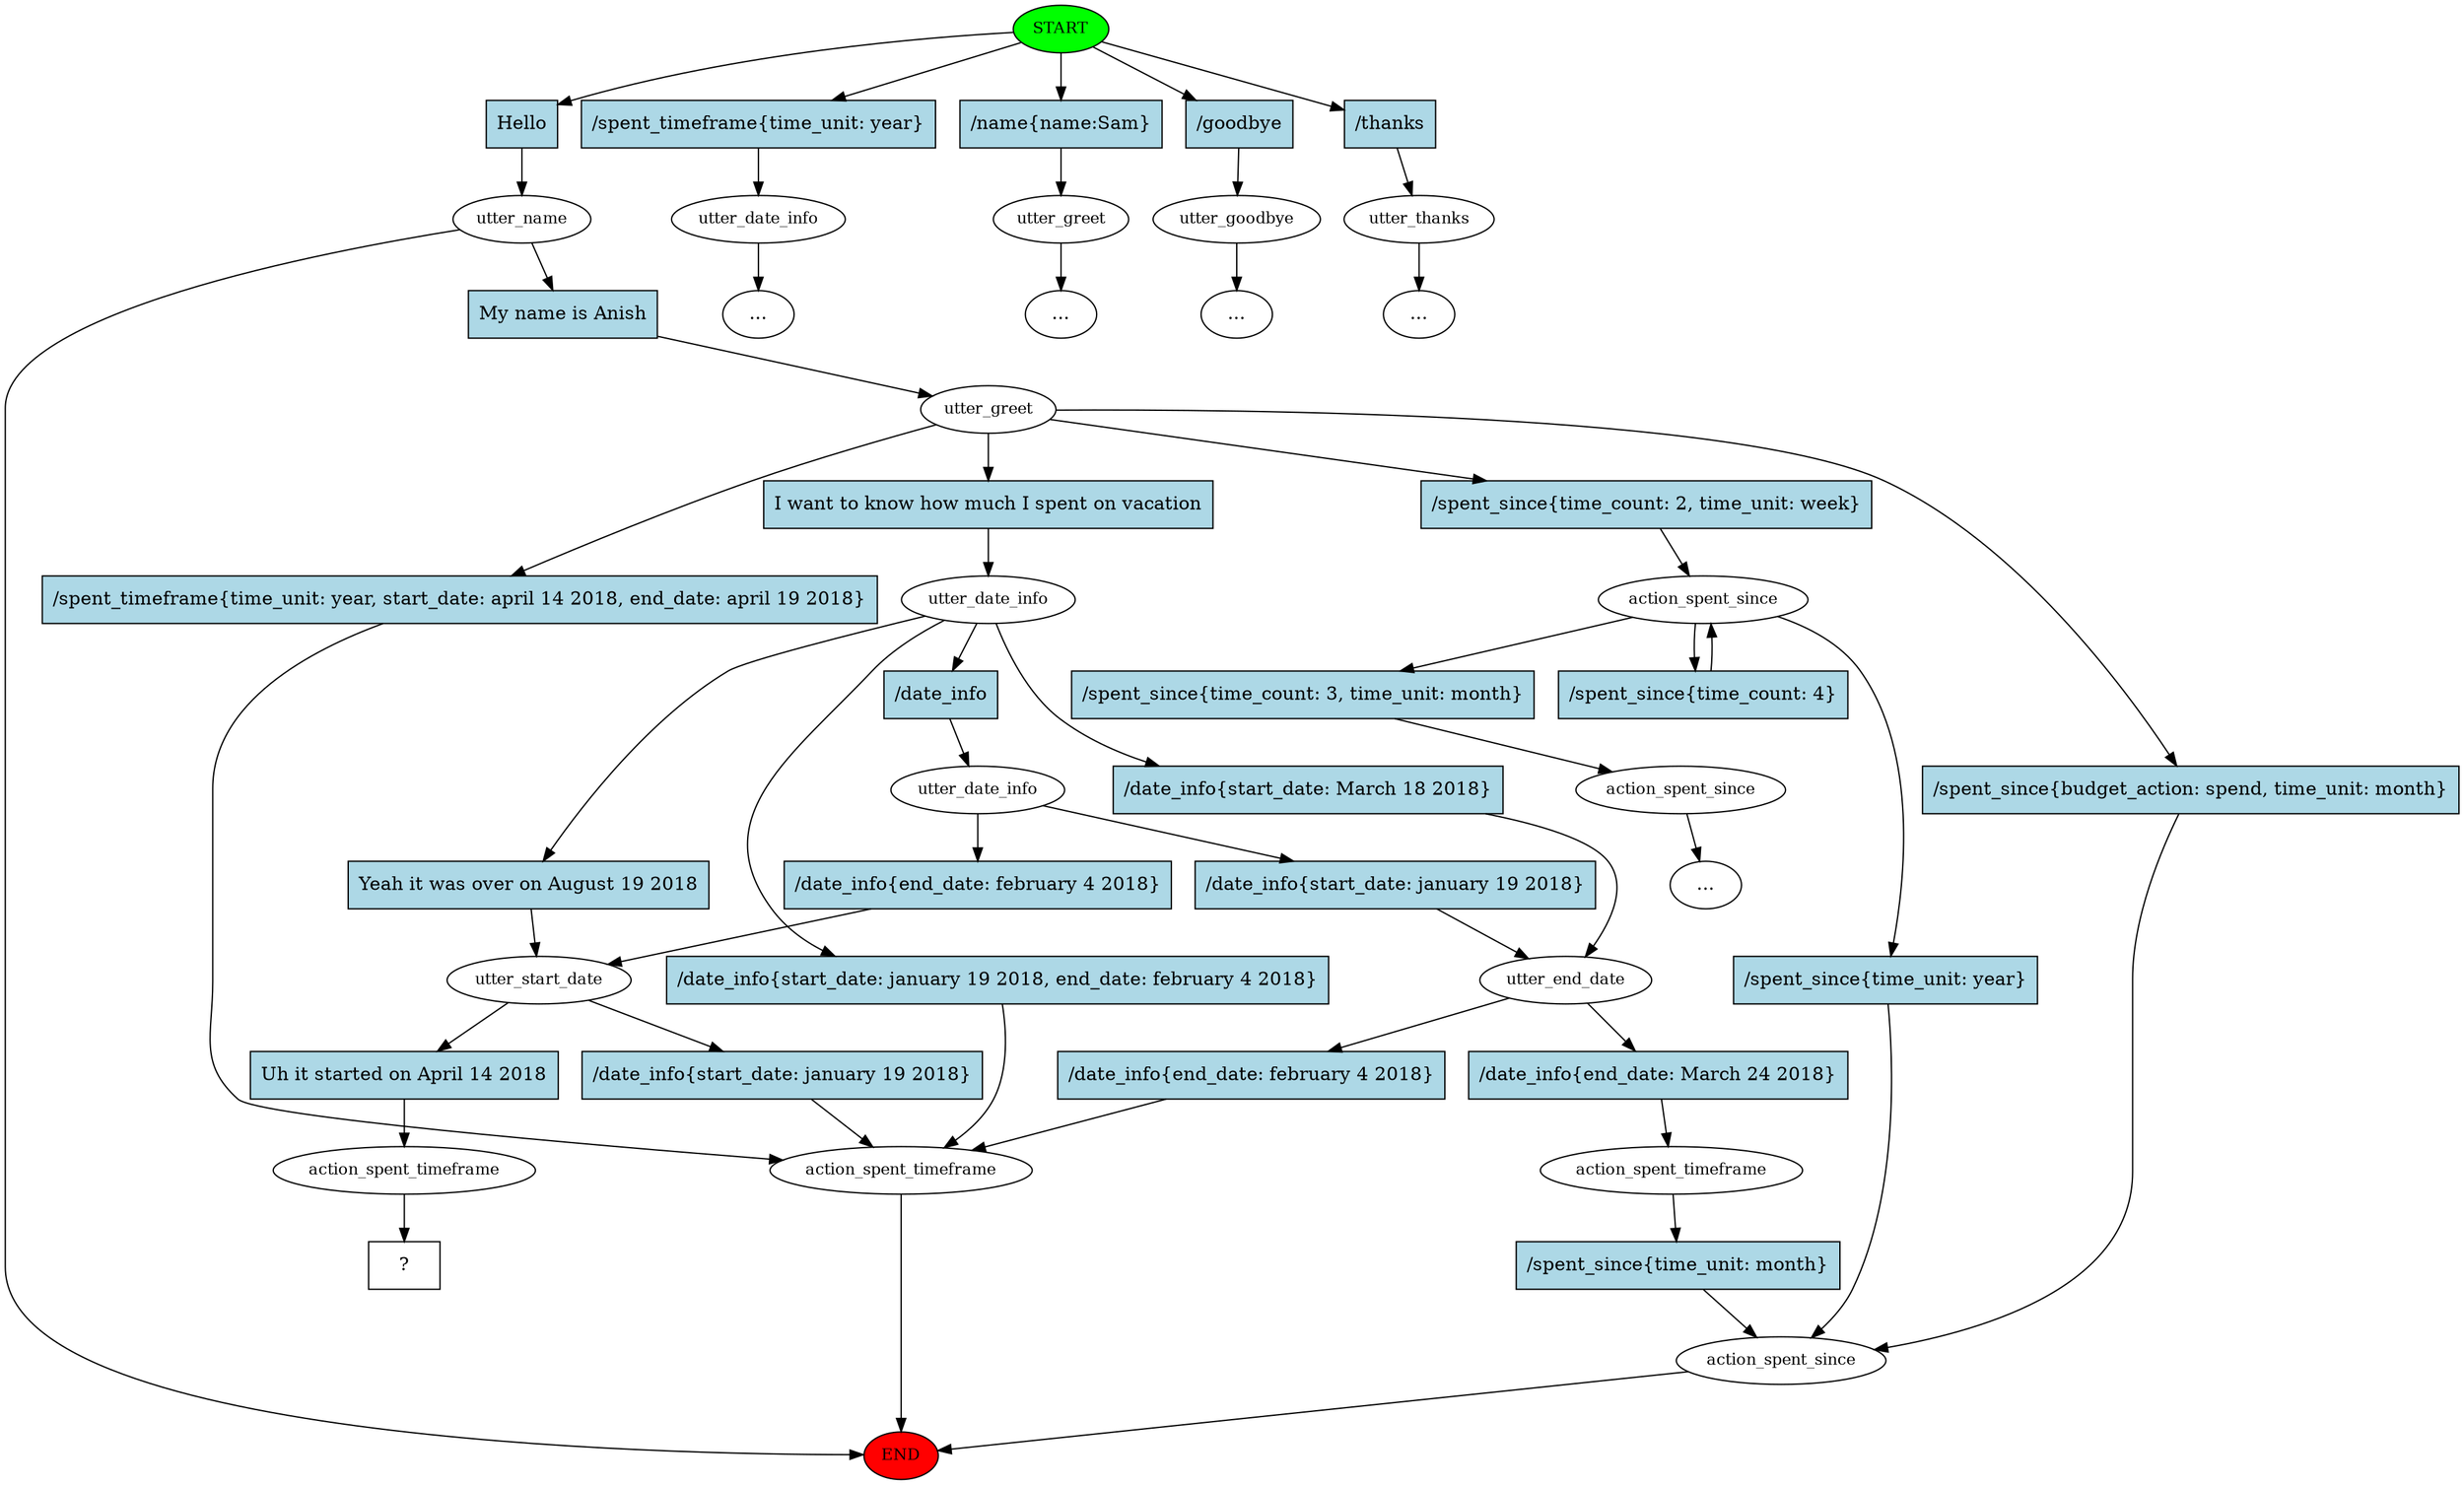 digraph  {
0 [class="start active", fillcolor=green, fontsize=12, label=START, style=filled];
"-1" [class=end, fillcolor=red, fontsize=12, label=END, style=filled];
1 [class=active, fontsize=12, label=utter_name];
2 [class=active, fontsize=12, label=utter_greet];
3 [class=active, fontsize=12, label=utter_date_info];
4 [class="", fontsize=12, label=utter_end_date];
5 [class="", fontsize=12, label=action_spent_timeframe];
9 [class=active, fontsize=12, label=utter_start_date];
14 [class="", fontsize=12, label=utter_date_info];
27 [class="", fontsize=12, label=action_spent_timeframe];
28 [class="", fontsize=12, label=action_spent_since];
29 [class="", fontsize=12, label=utter_date_info];
"-3" [class=ellipsis, label="..."];
30 [class="", fontsize=12, label=utter_greet];
32 [class="", fontsize=12, label=utter_goodbye];
"-5" [class=ellipsis, label="..."];
33 [class="", fontsize=12, label=utter_thanks];
"-6" [class=ellipsis, label="..."];
"-7" [class=ellipsis, label="..."];
40 [class="", fontsize=12, label=action_spent_since];
46 [class="", fontsize=12, label=action_spent_since];
"-8" [class=ellipsis, label="..."];
58 [class=active, fontsize=12, label=action_spent_timeframe];
59 [class="intent dashed active", label="  ?  ", shape=rect];
60 [class="intent active", fillcolor=lightblue, label=Hello, shape=rect, style=filled];
61 [class=intent, fillcolor=lightblue, label="/spent_timeframe{time_unit: year}", shape=rect, style=filled];
62 [class=intent, fillcolor=lightblue, label="/name{name:Sam}", shape=rect, style=filled];
63 [class=intent, fillcolor=lightblue, label="/goodbye", shape=rect, style=filled];
64 [class=intent, fillcolor=lightblue, label="/thanks", shape=rect, style=filled];
65 [class="intent active", fillcolor=lightblue, label="My name is Anish", shape=rect, style=filled];
66 [class="intent active", fillcolor=lightblue, label="I want to know how much I spent on vacation", shape=rect, style=filled];
67 [class=intent, fillcolor=lightblue, label="/spent_since{time_count: 2, time_unit: week}", shape=rect, style=filled];
68 [class=intent, fillcolor=lightblue, label="/spent_timeframe{time_unit: year, start_date: april 14 2018, end_date: april 19 2018}", shape=rect, style=filled];
69 [class=intent, fillcolor=lightblue, label="/spent_since{budget_action: spend, time_unit: month}", shape=rect, style=filled];
70 [class=intent, fillcolor=lightblue, label="/date_info{start_date: March 18 2018}", shape=rect, style=filled];
71 [class="intent active", fillcolor=lightblue, label="Yeah it was over on August 19 2018", shape=rect, style=filled];
72 [class=intent, fillcolor=lightblue, label="/date_info", shape=rect, style=filled];
73 [class=intent, fillcolor=lightblue, label="/date_info{start_date: january 19 2018, end_date: february 4 2018}", shape=rect, style=filled];
74 [class=intent, fillcolor=lightblue, label="/date_info{end_date: february 4 2018}", shape=rect, style=filled];
75 [class=intent, fillcolor=lightblue, label="/date_info{end_date: March 24 2018}", shape=rect, style=filled];
76 [class=intent, fillcolor=lightblue, label="/date_info{start_date: january 19 2018}", shape=rect, style=filled];
77 [class="intent active", fillcolor=lightblue, label="Uh it started on April 14 2018", shape=rect, style=filled];
78 [class=intent, fillcolor=lightblue, label="/date_info{start_date: january 19 2018}", shape=rect, style=filled];
79 [class=intent, fillcolor=lightblue, label="/date_info{end_date: february 4 2018}", shape=rect, style=filled];
80 [class=intent, fillcolor=lightblue, label="/spent_since{time_unit: month}", shape=rect, style=filled];
81 [class=intent, fillcolor=lightblue, label="/spent_since{time_unit: year}", shape=rect, style=filled];
82 [class=intent, fillcolor=lightblue, label="/spent_since{time_count: 3, time_unit: month}", shape=rect, style=filled];
83 [class=intent, fillcolor=lightblue, label="/spent_since{time_count: 4}", shape=rect, style=filled];
0 -> 60  [class=active, key=0];
0 -> 61  [class="", key=0];
0 -> 62  [class="", key=0];
0 -> 63  [class="", key=0];
0 -> 64  [class="", key=0];
1 -> "-1"  [class="", key=NONE, label=""];
1 -> 65  [class=active, key=0];
2 -> 66  [class=active, key=0];
2 -> 67  [class="", key=0];
2 -> 68  [class="", key=0];
2 -> 69  [class="", key=0];
3 -> 70  [class="", key=0];
3 -> 71  [class=active, key=0];
3 -> 72  [class="", key=0];
3 -> 73  [class="", key=0];
4 -> 74  [class="", key=0];
4 -> 75  [class="", key=0];
5 -> "-1"  [class="", key=NONE, label=""];
9 -> 76  [class="", key=0];
9 -> 77  [class=active, key=0];
14 -> 78  [class="", key=0];
14 -> 79  [class="", key=0];
27 -> 80  [class="", key=0];
28 -> "-1"  [class="", key=NONE, label=""];
29 -> "-3"  [class="", key=NONE, label=""];
30 -> "-7"  [class="", key=NONE, label=""];
32 -> "-5"  [class="", key=NONE, label=""];
33 -> "-6"  [class="", key=NONE, label=""];
40 -> 81  [class="", key=0];
40 -> 82  [class="", key=0];
40 -> 83  [class="", key=0];
46 -> "-8"  [class="", key=NONE, label=""];
58 -> 59  [class=active, key=NONE, label=""];
60 -> 1  [class=active, key=0];
61 -> 29  [class="", key=0];
62 -> 30  [class="", key=0];
63 -> 32  [class="", key=0];
64 -> 33  [class="", key=0];
65 -> 2  [class=active, key=0];
66 -> 3  [class=active, key=0];
67 -> 40  [class="", key=0];
68 -> 5  [class="", key=0];
69 -> 28  [class="", key=0];
70 -> 4  [class="", key=0];
71 -> 9  [class=active, key=0];
72 -> 14  [class="", key=0];
73 -> 5  [class="", key=0];
74 -> 5  [class="", key=0];
75 -> 27  [class="", key=0];
76 -> 5  [class="", key=0];
77 -> 58  [class=active, key=0];
78 -> 4  [class="", key=0];
79 -> 9  [class="", key=0];
80 -> 28  [class="", key=0];
81 -> 28  [class="", key=0];
82 -> 46  [class="", key=0];
83 -> 40  [class="", key=0];
}
